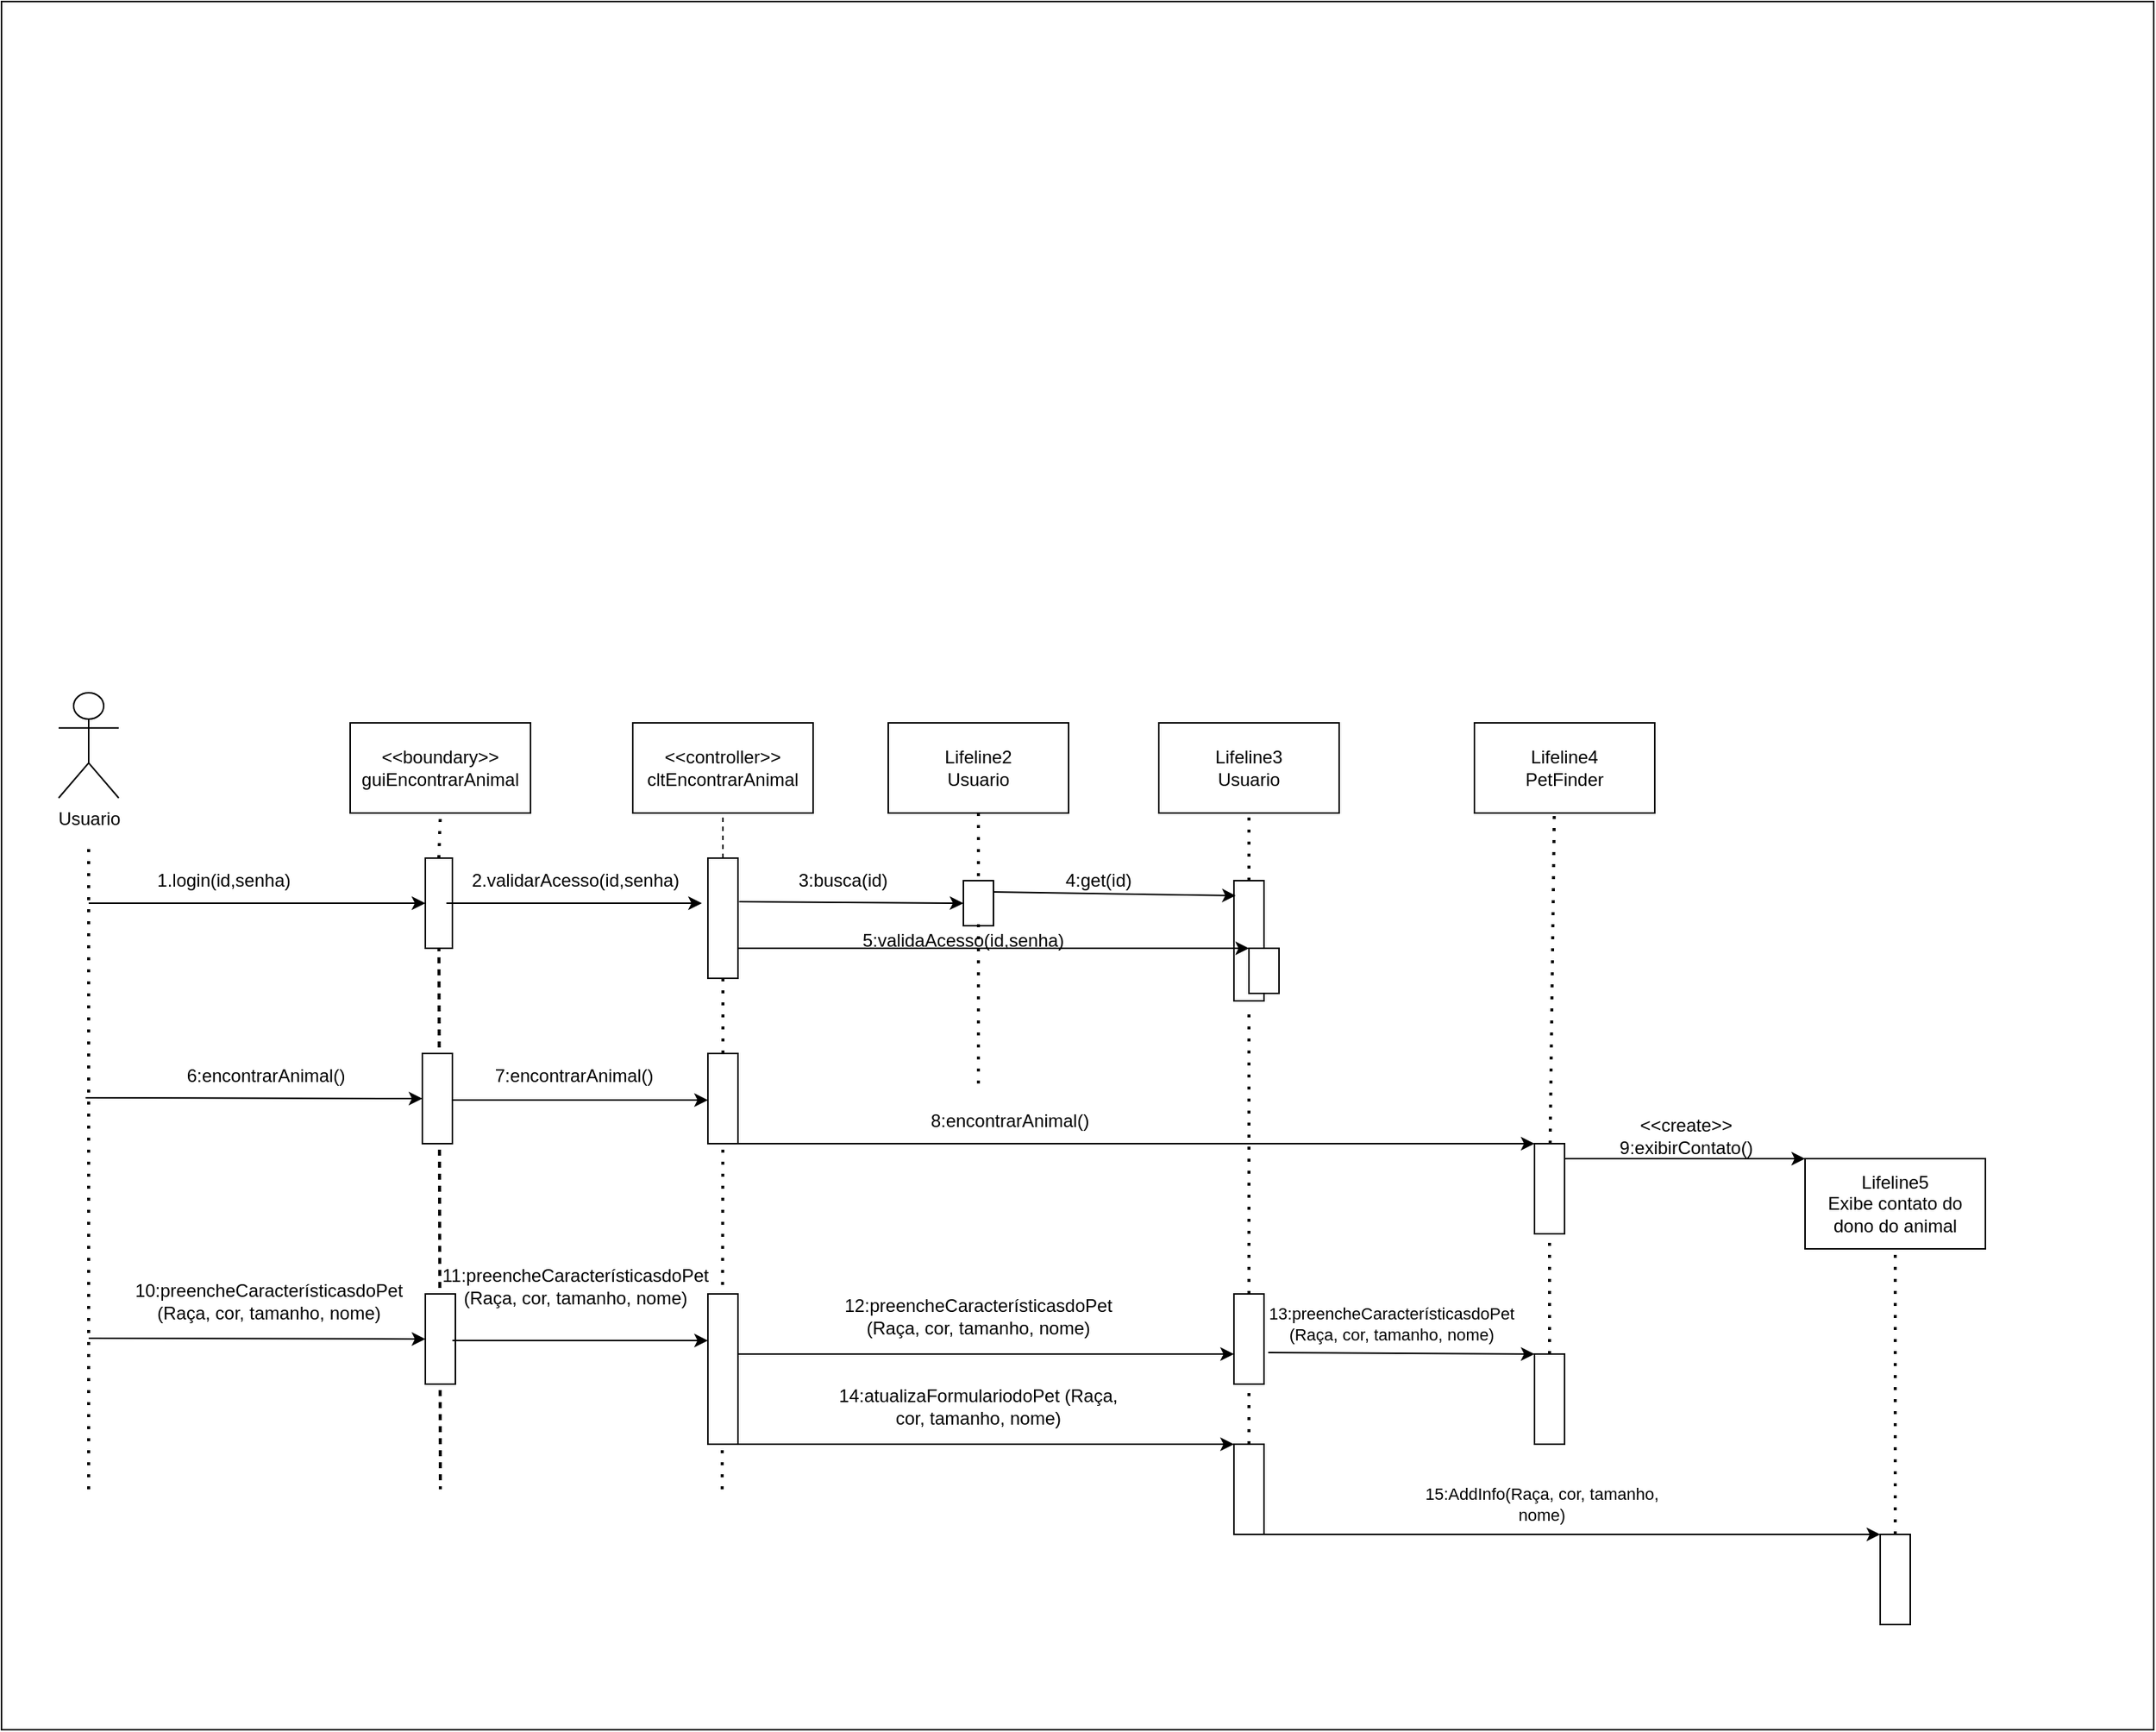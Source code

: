 <mxfile version="22.1.0" type="github">
  <diagram name="Página-1" id="JvSVwGAG51SrDOfE1N3L">
    <mxGraphModel dx="1647" dy="2066" grid="1" gridSize="10" guides="1" tooltips="1" connect="1" arrows="1" fold="1" page="1" pageScale="1" pageWidth="827" pageHeight="1169" math="0" shadow="0">
      <root>
        <mxCell id="0" />
        <mxCell id="1" parent="0" />
        <mxCell id="2Xti_XCpb2HMnOfIH6zd-1" value="" style="rounded=0;whiteSpace=wrap;html=1;" parent="1" vertex="1">
          <mxGeometry y="-380" width="1432" height="1150" as="geometry" />
        </mxCell>
        <mxCell id="2Xti_XCpb2HMnOfIH6zd-2" value="Usuario" style="shape=umlActor;verticalLabelPosition=bottom;verticalAlign=top;html=1;outlineConnect=0;" parent="1" vertex="1">
          <mxGeometry x="38" y="80" width="40" height="70" as="geometry" />
        </mxCell>
        <mxCell id="2Xti_XCpb2HMnOfIH6zd-3" value="&amp;lt;&amp;lt;boundary&amp;gt;&amp;gt;&lt;br&gt;guiEncontrarAnimal" style="rounded=0;whiteSpace=wrap;html=1;" parent="1" vertex="1">
          <mxGeometry x="232" y="100" width="120" height="60" as="geometry" />
        </mxCell>
        <mxCell id="2Xti_XCpb2HMnOfIH6zd-4" value="" style="endArrow=none;dashed=1;html=1;dashPattern=1 3;strokeWidth=2;rounded=0;" parent="1" edge="1">
          <mxGeometry width="50" height="50" relative="1" as="geometry">
            <mxPoint x="58" y="610" as="sourcePoint" />
            <mxPoint x="58" y="180" as="targetPoint" />
          </mxGeometry>
        </mxCell>
        <mxCell id="2Xti_XCpb2HMnOfIH6zd-5" value="" style="endArrow=none;dashed=1;html=1;dashPattern=1 3;strokeWidth=2;rounded=0;" parent="1" source="2Xti_XCpb2HMnOfIH6zd-7" edge="1">
          <mxGeometry width="50" height="50" relative="1" as="geometry">
            <mxPoint x="292" y="430" as="sourcePoint" />
            <mxPoint x="292" y="610" as="targetPoint" />
          </mxGeometry>
        </mxCell>
        <mxCell id="2Xti_XCpb2HMnOfIH6zd-6" value="" style="endArrow=none;dashed=1;html=1;dashPattern=1 3;strokeWidth=2;rounded=0;" parent="1" target="2Xti_XCpb2HMnOfIH6zd-7" edge="1">
          <mxGeometry width="50" height="50" relative="1" as="geometry">
            <mxPoint x="292" y="610" as="sourcePoint" />
            <mxPoint x="291.5" y="160" as="targetPoint" />
          </mxGeometry>
        </mxCell>
        <mxCell id="2Xti_XCpb2HMnOfIH6zd-7" value="" style="rounded=0;whiteSpace=wrap;html=1;" parent="1" vertex="1">
          <mxGeometry x="282" y="190" width="18" height="60" as="geometry" />
        </mxCell>
        <mxCell id="2Xti_XCpb2HMnOfIH6zd-8" value="" style="rounded=0;whiteSpace=wrap;html=1;" parent="1" vertex="1">
          <mxGeometry x="282" y="480" width="20" height="60" as="geometry" />
        </mxCell>
        <mxCell id="2Xti_XCpb2HMnOfIH6zd-9" value="" style="endArrow=classic;html=1;rounded=0;entryX=0;entryY=0.5;entryDx=0;entryDy=0;" parent="1" target="2Xti_XCpb2HMnOfIH6zd-7" edge="1">
          <mxGeometry width="50" height="50" relative="1" as="geometry">
            <mxPoint x="58" y="220" as="sourcePoint" />
            <mxPoint x="318" y="210" as="targetPoint" />
          </mxGeometry>
        </mxCell>
        <mxCell id="2Xti_XCpb2HMnOfIH6zd-10" value="" style="endArrow=classic;html=1;rounded=0;entryX=0;entryY=0.5;entryDx=0;entryDy=0;" parent="1" target="2Xti_XCpb2HMnOfIH6zd-8" edge="1">
          <mxGeometry width="50" height="50" relative="1" as="geometry">
            <mxPoint x="58" y="509.5" as="sourcePoint" />
            <mxPoint x="248" y="509.5" as="targetPoint" />
          </mxGeometry>
        </mxCell>
        <mxCell id="2Xti_XCpb2HMnOfIH6zd-11" value="1.login(id,senha)" style="text;html=1;strokeColor=none;fillColor=none;align=center;verticalAlign=middle;whiteSpace=wrap;rounded=0;" parent="1" vertex="1">
          <mxGeometry x="118" y="190" width="60" height="30" as="geometry" />
        </mxCell>
        <mxCell id="2Xti_XCpb2HMnOfIH6zd-12" value="10:preencheCaracterísticasdoPet (Raça, cor, tamanho, nome)" style="text;html=1;strokeColor=none;fillColor=none;align=center;verticalAlign=middle;whiteSpace=wrap;rounded=0;" parent="1" vertex="1">
          <mxGeometry x="78" y="460" width="200" height="50" as="geometry" />
        </mxCell>
        <mxCell id="2Xti_XCpb2HMnOfIH6zd-13" value="" style="rounded=0;whiteSpace=wrap;html=1;" parent="1" vertex="1">
          <mxGeometry x="280" y="320" width="20" height="60" as="geometry" />
        </mxCell>
        <mxCell id="2Xti_XCpb2HMnOfIH6zd-14" value="" style="endArrow=classic;html=1;rounded=0;entryX=0;entryY=0.5;entryDx=0;entryDy=0;" parent="1" target="2Xti_XCpb2HMnOfIH6zd-13" edge="1">
          <mxGeometry width="50" height="50" relative="1" as="geometry">
            <mxPoint x="56" y="349.5" as="sourcePoint" />
            <mxPoint x="246" y="349.5" as="targetPoint" />
          </mxGeometry>
        </mxCell>
        <mxCell id="2Xti_XCpb2HMnOfIH6zd-15" value="6:encontrarAnimal()" style="text;html=1;strokeColor=none;fillColor=none;align=center;verticalAlign=middle;whiteSpace=wrap;rounded=0;" parent="1" vertex="1">
          <mxGeometry x="76" y="310" width="200" height="50" as="geometry" />
        </mxCell>
        <mxCell id="Gy5CLrSUl3EaHFtoTER6-2" value="&amp;lt;&amp;lt;controller&amp;gt;&amp;gt;&lt;br&gt;cltEncontrarAnimal" style="rounded=0;whiteSpace=wrap;html=1;" parent="1" vertex="1">
          <mxGeometry x="420" y="100" width="120" height="60" as="geometry" />
        </mxCell>
        <mxCell id="Gy5CLrSUl3EaHFtoTER6-3" value="Lifeline2&lt;br&gt;Usuario" style="rounded=0;whiteSpace=wrap;html=1;" parent="1" vertex="1">
          <mxGeometry x="590" y="100" width="120" height="60" as="geometry" />
        </mxCell>
        <mxCell id="Gy5CLrSUl3EaHFtoTER6-4" value="Lifeline3&lt;br style=&quot;border-color: var(--border-color);&quot;&gt;Usuario" style="rounded=0;whiteSpace=wrap;html=1;" parent="1" vertex="1">
          <mxGeometry x="770" y="100" width="120" height="60" as="geometry" />
        </mxCell>
        <mxCell id="Gy5CLrSUl3EaHFtoTER6-5" value="Lifeline4&lt;br style=&quot;border-color: var(--border-color);&quot;&gt;PetFinder" style="rounded=0;whiteSpace=wrap;html=1;" parent="1" vertex="1">
          <mxGeometry x="980" y="100" width="120" height="60" as="geometry" />
        </mxCell>
        <mxCell id="Gy5CLrSUl3EaHFtoTER6-9" value="" style="rounded=0;whiteSpace=wrap;html=1;" parent="1" vertex="1">
          <mxGeometry x="470" y="190" width="20" height="80" as="geometry" />
        </mxCell>
        <mxCell id="Gy5CLrSUl3EaHFtoTER6-11" value="" style="endArrow=none;dashed=1;html=1;dashPattern=1 3;strokeWidth=2;rounded=0;" parent="1" source="Gy5CLrSUl3EaHFtoTER6-12" edge="1">
          <mxGeometry width="50" height="50" relative="1" as="geometry">
            <mxPoint x="479.5" y="610" as="sourcePoint" />
            <mxPoint x="480" y="270" as="targetPoint" />
          </mxGeometry>
        </mxCell>
        <mxCell id="Gy5CLrSUl3EaHFtoTER6-13" value="" style="endArrow=none;dashed=1;html=1;dashPattern=1 3;strokeWidth=2;rounded=0;" parent="1" target="Gy5CLrSUl3EaHFtoTER6-12" edge="1">
          <mxGeometry width="50" height="50" relative="1" as="geometry">
            <mxPoint x="479.5" y="610" as="sourcePoint" />
            <mxPoint x="479.5" y="250" as="targetPoint" />
          </mxGeometry>
        </mxCell>
        <mxCell id="Gy5CLrSUl3EaHFtoTER6-12" value="" style="rounded=0;whiteSpace=wrap;html=1;" parent="1" vertex="1">
          <mxGeometry x="470" y="320" width="20" height="60" as="geometry" />
        </mxCell>
        <mxCell id="Gy5CLrSUl3EaHFtoTER6-14" value="" style="rounded=0;whiteSpace=wrap;html=1;" parent="1" vertex="1">
          <mxGeometry x="470" y="480" width="20" height="100" as="geometry" />
        </mxCell>
        <mxCell id="Gy5CLrSUl3EaHFtoTER6-19" value="2.validarAcesso(id,senha)" style="text;html=1;strokeColor=none;fillColor=none;align=center;verticalAlign=middle;whiteSpace=wrap;rounded=0;" parent="1" vertex="1">
          <mxGeometry x="352" y="190" width="60" height="30" as="geometry" />
        </mxCell>
        <mxCell id="Gy5CLrSUl3EaHFtoTER6-23" value="" style="endArrow=none;dashed=1;html=1;dashPattern=1 3;strokeWidth=2;rounded=0;exitX=0.5;exitY=0;exitDx=0;exitDy=0;entryX=0.5;entryY=1;entryDx=0;entryDy=0;" parent="1" source="2Xti_XCpb2HMnOfIH6zd-7" target="2Xti_XCpb2HMnOfIH6zd-3" edge="1">
          <mxGeometry width="50" height="50" relative="1" as="geometry">
            <mxPoint x="278" y="190" as="sourcePoint" />
            <mxPoint x="328" y="140" as="targetPoint" />
          </mxGeometry>
        </mxCell>
        <mxCell id="25AuXAypZA-sU3NPFs_8-1" style="edgeStyle=orthogonalEdgeStyle;rounded=0;orthogonalLoop=1;jettySize=auto;html=1;entryX=0;entryY=0.5;entryDx=0;entryDy=0;" edge="1" parent="1">
          <mxGeometry relative="1" as="geometry">
            <mxPoint x="300" y="351" as="sourcePoint" />
            <mxPoint x="470" y="351" as="targetPoint" />
            <Array as="points">
              <mxPoint x="420" y="351" />
              <mxPoint x="420" y="351" />
            </Array>
          </mxGeometry>
        </mxCell>
        <mxCell id="25AuXAypZA-sU3NPFs_8-2" value="7:encontrarAnimal()" style="text;html=1;strokeColor=none;fillColor=none;align=center;verticalAlign=middle;whiteSpace=wrap;rounded=0;" vertex="1" parent="1">
          <mxGeometry x="350" y="320" width="62" height="30" as="geometry" />
        </mxCell>
        <mxCell id="25AuXAypZA-sU3NPFs_8-4" style="edgeStyle=orthogonalEdgeStyle;rounded=0;orthogonalLoop=1;jettySize=auto;html=1;entryX=0;entryY=0.5;entryDx=0;entryDy=0;" edge="1" parent="1">
          <mxGeometry relative="1" as="geometry">
            <mxPoint x="300" y="511" as="sourcePoint" />
            <mxPoint x="470" y="511" as="targetPoint" />
            <Array as="points">
              <mxPoint x="420" y="511" />
              <mxPoint x="420" y="511" />
            </Array>
          </mxGeometry>
        </mxCell>
        <mxCell id="25AuXAypZA-sU3NPFs_8-5" value="11:preencheCaracterísticasdoPet (Raça, cor, tamanho, nome)" style="text;html=1;strokeColor=none;fillColor=none;align=center;verticalAlign=middle;whiteSpace=wrap;rounded=0;" vertex="1" parent="1">
          <mxGeometry x="282" y="450" width="200" height="50" as="geometry" />
        </mxCell>
        <mxCell id="25AuXAypZA-sU3NPFs_8-10" value="" style="endArrow=none;dashed=1;html=1;rounded=0;exitX=0.5;exitY=0;exitDx=0;exitDy=0;entryX=0.5;entryY=1;entryDx=0;entryDy=0;" edge="1" parent="1" source="Gy5CLrSUl3EaHFtoTER6-9" target="Gy5CLrSUl3EaHFtoTER6-2">
          <mxGeometry width="50" height="50" relative="1" as="geometry">
            <mxPoint x="510" y="340" as="sourcePoint" />
            <mxPoint x="560" y="290" as="targetPoint" />
            <Array as="points">
              <mxPoint x="480" y="160" />
            </Array>
          </mxGeometry>
        </mxCell>
        <mxCell id="25AuXAypZA-sU3NPFs_8-13" value="" style="endArrow=none;dashed=1;html=1;dashPattern=1 3;strokeWidth=2;rounded=0;entryX=0.5;entryY=1;entryDx=0;entryDy=0;" edge="1" parent="1" target="Gy5CLrSUl3EaHFtoTER6-3">
          <mxGeometry width="50" height="50" relative="1" as="geometry">
            <mxPoint x="650" y="210" as="sourcePoint" />
            <mxPoint x="660" y="160" as="targetPoint" />
            <Array as="points">
              <mxPoint x="650" y="190" />
            </Array>
          </mxGeometry>
        </mxCell>
        <mxCell id="25AuXAypZA-sU3NPFs_8-14" value="" style="rounded=0;whiteSpace=wrap;html=1;" vertex="1" parent="1">
          <mxGeometry x="640" y="205" width="20" height="30" as="geometry" />
        </mxCell>
        <mxCell id="25AuXAypZA-sU3NPFs_8-19" style="edgeStyle=orthogonalEdgeStyle;rounded=0;orthogonalLoop=1;jettySize=auto;html=1;entryX=0;entryY=0.5;entryDx=0;entryDy=0;" edge="1" parent="1">
          <mxGeometry relative="1" as="geometry">
            <mxPoint x="296" y="220" as="sourcePoint" />
            <mxPoint x="466" y="220" as="targetPoint" />
            <Array as="points">
              <mxPoint x="416" y="220" />
              <mxPoint x="416" y="220" />
            </Array>
          </mxGeometry>
        </mxCell>
        <mxCell id="25AuXAypZA-sU3NPFs_8-21" value="" style="endArrow=classic;html=1;rounded=0;exitX=1.04;exitY=0.363;exitDx=0;exitDy=0;entryX=0;entryY=0.5;entryDx=0;entryDy=0;exitPerimeter=0;" edge="1" parent="1" source="Gy5CLrSUl3EaHFtoTER6-9" target="25AuXAypZA-sU3NPFs_8-14">
          <mxGeometry width="50" height="50" relative="1" as="geometry">
            <mxPoint x="530" y="245" as="sourcePoint" />
            <mxPoint x="580" y="195" as="targetPoint" />
          </mxGeometry>
        </mxCell>
        <mxCell id="25AuXAypZA-sU3NPFs_8-22" value="3:busca(id)" style="text;html=1;strokeColor=none;fillColor=none;align=center;verticalAlign=middle;whiteSpace=wrap;rounded=0;" vertex="1" parent="1">
          <mxGeometry x="530" y="190" width="60" height="30" as="geometry" />
        </mxCell>
        <mxCell id="25AuXAypZA-sU3NPFs_8-52" style="edgeStyle=orthogonalEdgeStyle;rounded=0;orthogonalLoop=1;jettySize=auto;html=1;exitX=0.5;exitY=0;exitDx=0;exitDy=0;" edge="1" parent="1" source="25AuXAypZA-sU3NPFs_8-23">
          <mxGeometry relative="1" as="geometry">
            <mxPoint x="830" y="205" as="targetPoint" />
          </mxGeometry>
        </mxCell>
        <mxCell id="25AuXAypZA-sU3NPFs_8-23" value="" style="rounded=0;whiteSpace=wrap;html=1;" vertex="1" parent="1">
          <mxGeometry x="820" y="205" width="20" height="80" as="geometry" />
        </mxCell>
        <mxCell id="25AuXAypZA-sU3NPFs_8-24" value="" style="endArrow=classic;html=1;rounded=0;exitX=1;exitY=0.25;exitDx=0;exitDy=0;entryX=0.06;entryY=0.125;entryDx=0;entryDy=0;entryPerimeter=0;" edge="1" parent="1" source="25AuXAypZA-sU3NPFs_8-14" target="25AuXAypZA-sU3NPFs_8-23">
          <mxGeometry width="50" height="50" relative="1" as="geometry">
            <mxPoint x="720" y="250" as="sourcePoint" />
            <mxPoint x="770" y="200" as="targetPoint" />
          </mxGeometry>
        </mxCell>
        <mxCell id="25AuXAypZA-sU3NPFs_8-26" value="4:get(id)" style="text;html=1;strokeColor=none;fillColor=none;align=center;verticalAlign=middle;whiteSpace=wrap;rounded=0;" vertex="1" parent="1">
          <mxGeometry x="700" y="190" width="60" height="30" as="geometry" />
        </mxCell>
        <mxCell id="25AuXAypZA-sU3NPFs_8-27" value="" style="rounded=0;whiteSpace=wrap;html=1;" vertex="1" parent="1">
          <mxGeometry x="830" y="250" width="20" height="30" as="geometry" />
        </mxCell>
        <mxCell id="25AuXAypZA-sU3NPFs_8-29" value="" style="endArrow=classic;html=1;rounded=0;entryX=0;entryY=0;entryDx=0;entryDy=0;exitX=1;exitY=0.75;exitDx=0;exitDy=0;" edge="1" parent="1" source="Gy5CLrSUl3EaHFtoTER6-9" target="25AuXAypZA-sU3NPFs_8-27">
          <mxGeometry width="50" height="50" relative="1" as="geometry">
            <mxPoint x="570" y="295" as="sourcePoint" />
            <mxPoint x="620" y="245" as="targetPoint" />
          </mxGeometry>
        </mxCell>
        <mxCell id="25AuXAypZA-sU3NPFs_8-30" value="5:validaAcesso(id,senha)" style="text;html=1;strokeColor=none;fillColor=none;align=center;verticalAlign=middle;whiteSpace=wrap;rounded=0;" vertex="1" parent="1">
          <mxGeometry x="610" y="230" width="60" height="30" as="geometry" />
        </mxCell>
        <mxCell id="25AuXAypZA-sU3NPFs_8-31" value="" style="endArrow=none;dashed=1;html=1;dashPattern=1 3;strokeWidth=2;rounded=0;" edge="1" parent="1">
          <mxGeometry width="50" height="50" relative="1" as="geometry">
            <mxPoint x="650" y="340" as="sourcePoint" />
            <mxPoint x="650" y="230" as="targetPoint" />
          </mxGeometry>
        </mxCell>
        <mxCell id="25AuXAypZA-sU3NPFs_8-34" value="" style="endArrow=none;dashed=1;html=1;dashPattern=1 3;strokeWidth=2;rounded=0;entryX=0.443;entryY=0.997;entryDx=0;entryDy=0;entryPerimeter=0;" edge="1" parent="1" source="25AuXAypZA-sU3NPFs_8-35" target="Gy5CLrSUl3EaHFtoTER6-5">
          <mxGeometry width="50" height="50" relative="1" as="geometry">
            <mxPoint x="988" y="595" as="sourcePoint" />
            <mxPoint x="988" y="165" as="targetPoint" />
          </mxGeometry>
        </mxCell>
        <mxCell id="25AuXAypZA-sU3NPFs_8-36" value="" style="endArrow=none;dashed=1;html=1;dashPattern=1 3;strokeWidth=2;rounded=0;" edge="1" parent="1" source="25AuXAypZA-sU3NPFs_8-44" target="25AuXAypZA-sU3NPFs_8-35">
          <mxGeometry width="50" height="50" relative="1" as="geometry">
            <mxPoint x="988" y="595" as="sourcePoint" />
            <mxPoint x="988" y="165" as="targetPoint" />
          </mxGeometry>
        </mxCell>
        <mxCell id="25AuXAypZA-sU3NPFs_8-35" value="" style="rounded=0;whiteSpace=wrap;html=1;" vertex="1" parent="1">
          <mxGeometry x="1020" y="380" width="20" height="60" as="geometry" />
        </mxCell>
        <mxCell id="25AuXAypZA-sU3NPFs_8-38" value="" style="endArrow=classic;html=1;rounded=0;exitX=1;exitY=1;exitDx=0;exitDy=0;entryX=0;entryY=0;entryDx=0;entryDy=0;" edge="1" parent="1" source="Gy5CLrSUl3EaHFtoTER6-12" target="25AuXAypZA-sU3NPFs_8-35">
          <mxGeometry width="50" height="50" relative="1" as="geometry">
            <mxPoint x="588" y="420" as="sourcePoint" />
            <mxPoint x="638" y="370" as="targetPoint" />
          </mxGeometry>
        </mxCell>
        <mxCell id="25AuXAypZA-sU3NPFs_8-40" value="8:encontrarAnimal()" style="text;html=1;strokeColor=none;fillColor=none;align=center;verticalAlign=middle;whiteSpace=wrap;rounded=0;" vertex="1" parent="1">
          <mxGeometry x="640" y="350" width="62" height="30" as="geometry" />
        </mxCell>
        <mxCell id="25AuXAypZA-sU3NPFs_8-41" value="Lifeline5&lt;br style=&quot;border-color: var(--border-color);&quot;&gt;Exibe contato do dono do animal" style="rounded=0;whiteSpace=wrap;html=1;" vertex="1" parent="1">
          <mxGeometry x="1200" y="390" width="120" height="60" as="geometry" />
        </mxCell>
        <mxCell id="25AuXAypZA-sU3NPFs_8-42" value="" style="endArrow=classic;html=1;rounded=0;entryX=0;entryY=0;entryDx=0;entryDy=0;" edge="1" parent="1" target="25AuXAypZA-sU3NPFs_8-41">
          <mxGeometry width="50" height="50" relative="1" as="geometry">
            <mxPoint x="1040" y="390" as="sourcePoint" />
            <mxPoint x="1102" y="365" as="targetPoint" />
          </mxGeometry>
        </mxCell>
        <mxCell id="25AuXAypZA-sU3NPFs_8-43" value="&amp;lt;&amp;lt;create&amp;gt;&amp;gt;&lt;br&gt;9:exibirContato()" style="text;html=1;strokeColor=none;fillColor=none;align=center;verticalAlign=middle;whiteSpace=wrap;rounded=0;" vertex="1" parent="1">
          <mxGeometry x="1090" y="360" width="62" height="30" as="geometry" />
        </mxCell>
        <mxCell id="25AuXAypZA-sU3NPFs_8-44" value="" style="rounded=0;whiteSpace=wrap;html=1;" vertex="1" parent="1">
          <mxGeometry x="1020" y="520" width="20" height="60" as="geometry" />
        </mxCell>
        <mxCell id="25AuXAypZA-sU3NPFs_8-46" value="" style="rounded=0;whiteSpace=wrap;html=1;" vertex="1" parent="1">
          <mxGeometry x="820" y="580" width="20" height="60" as="geometry" />
        </mxCell>
        <mxCell id="25AuXAypZA-sU3NPFs_8-51" value="" style="endArrow=none;dashed=1;html=1;dashPattern=1 3;strokeWidth=2;rounded=0;exitX=0.5;exitY=0;exitDx=0;exitDy=0;" edge="1" parent="1" source="25AuXAypZA-sU3NPFs_8-23">
          <mxGeometry width="50" height="50" relative="1" as="geometry">
            <mxPoint x="780" y="210" as="sourcePoint" />
            <mxPoint x="830" y="160" as="targetPoint" />
          </mxGeometry>
        </mxCell>
        <mxCell id="25AuXAypZA-sU3NPFs_8-53" value="" style="endArrow=none;dashed=1;html=1;dashPattern=1 3;strokeWidth=2;rounded=0;exitX=0.5;exitY=0;exitDx=0;exitDy=0;" edge="1" parent="1" source="25AuXAypZA-sU3NPFs_8-55">
          <mxGeometry width="50" height="50" relative="1" as="geometry">
            <mxPoint x="800" y="490" as="sourcePoint" />
            <mxPoint x="830" y="290" as="targetPoint" />
            <Array as="points" />
          </mxGeometry>
        </mxCell>
        <mxCell id="25AuXAypZA-sU3NPFs_8-54" value="" style="endArrow=classic;html=1;rounded=0;exitX=1;exitY=1;exitDx=0;exitDy=0;entryX=0;entryY=0;entryDx=0;entryDy=0;" edge="1" parent="1" source="Gy5CLrSUl3EaHFtoTER6-14" target="25AuXAypZA-sU3NPFs_8-46">
          <mxGeometry width="50" height="50" relative="1" as="geometry">
            <mxPoint x="540" y="510" as="sourcePoint" />
            <mxPoint x="590" y="460" as="targetPoint" />
          </mxGeometry>
        </mxCell>
        <mxCell id="25AuXAypZA-sU3NPFs_8-56" value="" style="endArrow=none;dashed=1;html=1;dashPattern=1 3;strokeWidth=2;rounded=0;exitX=0.5;exitY=0;exitDx=0;exitDy=0;" edge="1" parent="1" source="25AuXAypZA-sU3NPFs_8-46" target="25AuXAypZA-sU3NPFs_8-55">
          <mxGeometry width="50" height="50" relative="1" as="geometry">
            <mxPoint x="830" y="570" as="sourcePoint" />
            <mxPoint x="830" y="290" as="targetPoint" />
            <Array as="points" />
          </mxGeometry>
        </mxCell>
        <mxCell id="25AuXAypZA-sU3NPFs_8-55" value="" style="rounded=0;whiteSpace=wrap;html=1;" vertex="1" parent="1">
          <mxGeometry x="820" y="480" width="20" height="60" as="geometry" />
        </mxCell>
        <mxCell id="25AuXAypZA-sU3NPFs_8-58" value="" style="endArrow=classic;html=1;rounded=0;exitX=1;exitY=1;exitDx=0;exitDy=0;entryX=0;entryY=0;entryDx=0;entryDy=0;" edge="1" parent="1">
          <mxGeometry width="50" height="50" relative="1" as="geometry">
            <mxPoint x="490" y="520" as="sourcePoint" />
            <mxPoint x="820" y="520" as="targetPoint" />
          </mxGeometry>
        </mxCell>
        <mxCell id="25AuXAypZA-sU3NPFs_8-59" value="" style="endArrow=classic;html=1;rounded=0;exitX=1.14;exitY=0.65;exitDx=0;exitDy=0;exitPerimeter=0;entryX=0;entryY=0;entryDx=0;entryDy=0;" edge="1" parent="1" source="25AuXAypZA-sU3NPFs_8-55" target="25AuXAypZA-sU3NPFs_8-44">
          <mxGeometry width="50" height="50" relative="1" as="geometry">
            <mxPoint x="860" y="540" as="sourcePoint" />
            <mxPoint x="910" y="490" as="targetPoint" />
            <Array as="points" />
          </mxGeometry>
        </mxCell>
        <mxCell id="25AuXAypZA-sU3NPFs_8-60" value="" style="rounded=0;whiteSpace=wrap;html=1;" vertex="1" parent="1">
          <mxGeometry x="1250" y="640" width="20" height="60" as="geometry" />
        </mxCell>
        <mxCell id="25AuXAypZA-sU3NPFs_8-61" value="" style="endArrow=none;dashed=1;html=1;dashPattern=1 3;strokeWidth=2;rounded=0;entryX=0.5;entryY=1;entryDx=0;entryDy=0;exitX=0.5;exitY=0;exitDx=0;exitDy=0;" edge="1" parent="1" source="25AuXAypZA-sU3NPFs_8-60" target="25AuXAypZA-sU3NPFs_8-41">
          <mxGeometry width="50" height="50" relative="1" as="geometry">
            <mxPoint x="1206" y="550" as="sourcePoint" />
            <mxPoint x="1256" y="500" as="targetPoint" />
          </mxGeometry>
        </mxCell>
        <mxCell id="25AuXAypZA-sU3NPFs_8-62" value="" style="endArrow=classic;html=1;rounded=0;exitX=1;exitY=1;exitDx=0;exitDy=0;entryX=0;entryY=0;entryDx=0;entryDy=0;" edge="1" parent="1" source="25AuXAypZA-sU3NPFs_8-46" target="25AuXAypZA-sU3NPFs_8-60">
          <mxGeometry width="50" height="50" relative="1" as="geometry">
            <mxPoint x="850" y="640" as="sourcePoint" />
            <mxPoint x="1180" y="640" as="targetPoint" />
          </mxGeometry>
        </mxCell>
        <mxCell id="25AuXAypZA-sU3NPFs_8-65" value="12:preencheCaracterísticasdoPet (Raça, cor, tamanho, nome)" style="text;html=1;strokeColor=none;fillColor=none;align=center;verticalAlign=middle;whiteSpace=wrap;rounded=0;" vertex="1" parent="1">
          <mxGeometry x="550" y="470" width="200" height="50" as="geometry" />
        </mxCell>
        <mxCell id="25AuXAypZA-sU3NPFs_8-66" value="14:atualizaFormulariodoPet (Raça, cor, tamanho, nome)" style="text;html=1;strokeColor=none;fillColor=none;align=center;verticalAlign=middle;whiteSpace=wrap;rounded=0;" vertex="1" parent="1">
          <mxGeometry x="550" y="530" width="200" height="50" as="geometry" />
        </mxCell>
        <mxCell id="25AuXAypZA-sU3NPFs_8-67" value="13:preencheCaracterísticasdoPet (Raça, cor, tamanho, nome)" style="text;html=1;strokeColor=none;fillColor=none;align=center;verticalAlign=middle;whiteSpace=wrap;rounded=0;fontSize=11;" vertex="1" parent="1">
          <mxGeometry x="840" y="480" width="170" height="40" as="geometry" />
        </mxCell>
        <mxCell id="25AuXAypZA-sU3NPFs_8-70" value="15:AddInfo(Raça, cor, tamanho, nome)" style="text;html=1;strokeColor=none;fillColor=none;align=center;verticalAlign=middle;whiteSpace=wrap;rounded=0;fontSize=11;" vertex="1" parent="1">
          <mxGeometry x="940" y="600" width="170" height="40" as="geometry" />
        </mxCell>
      </root>
    </mxGraphModel>
  </diagram>
</mxfile>

